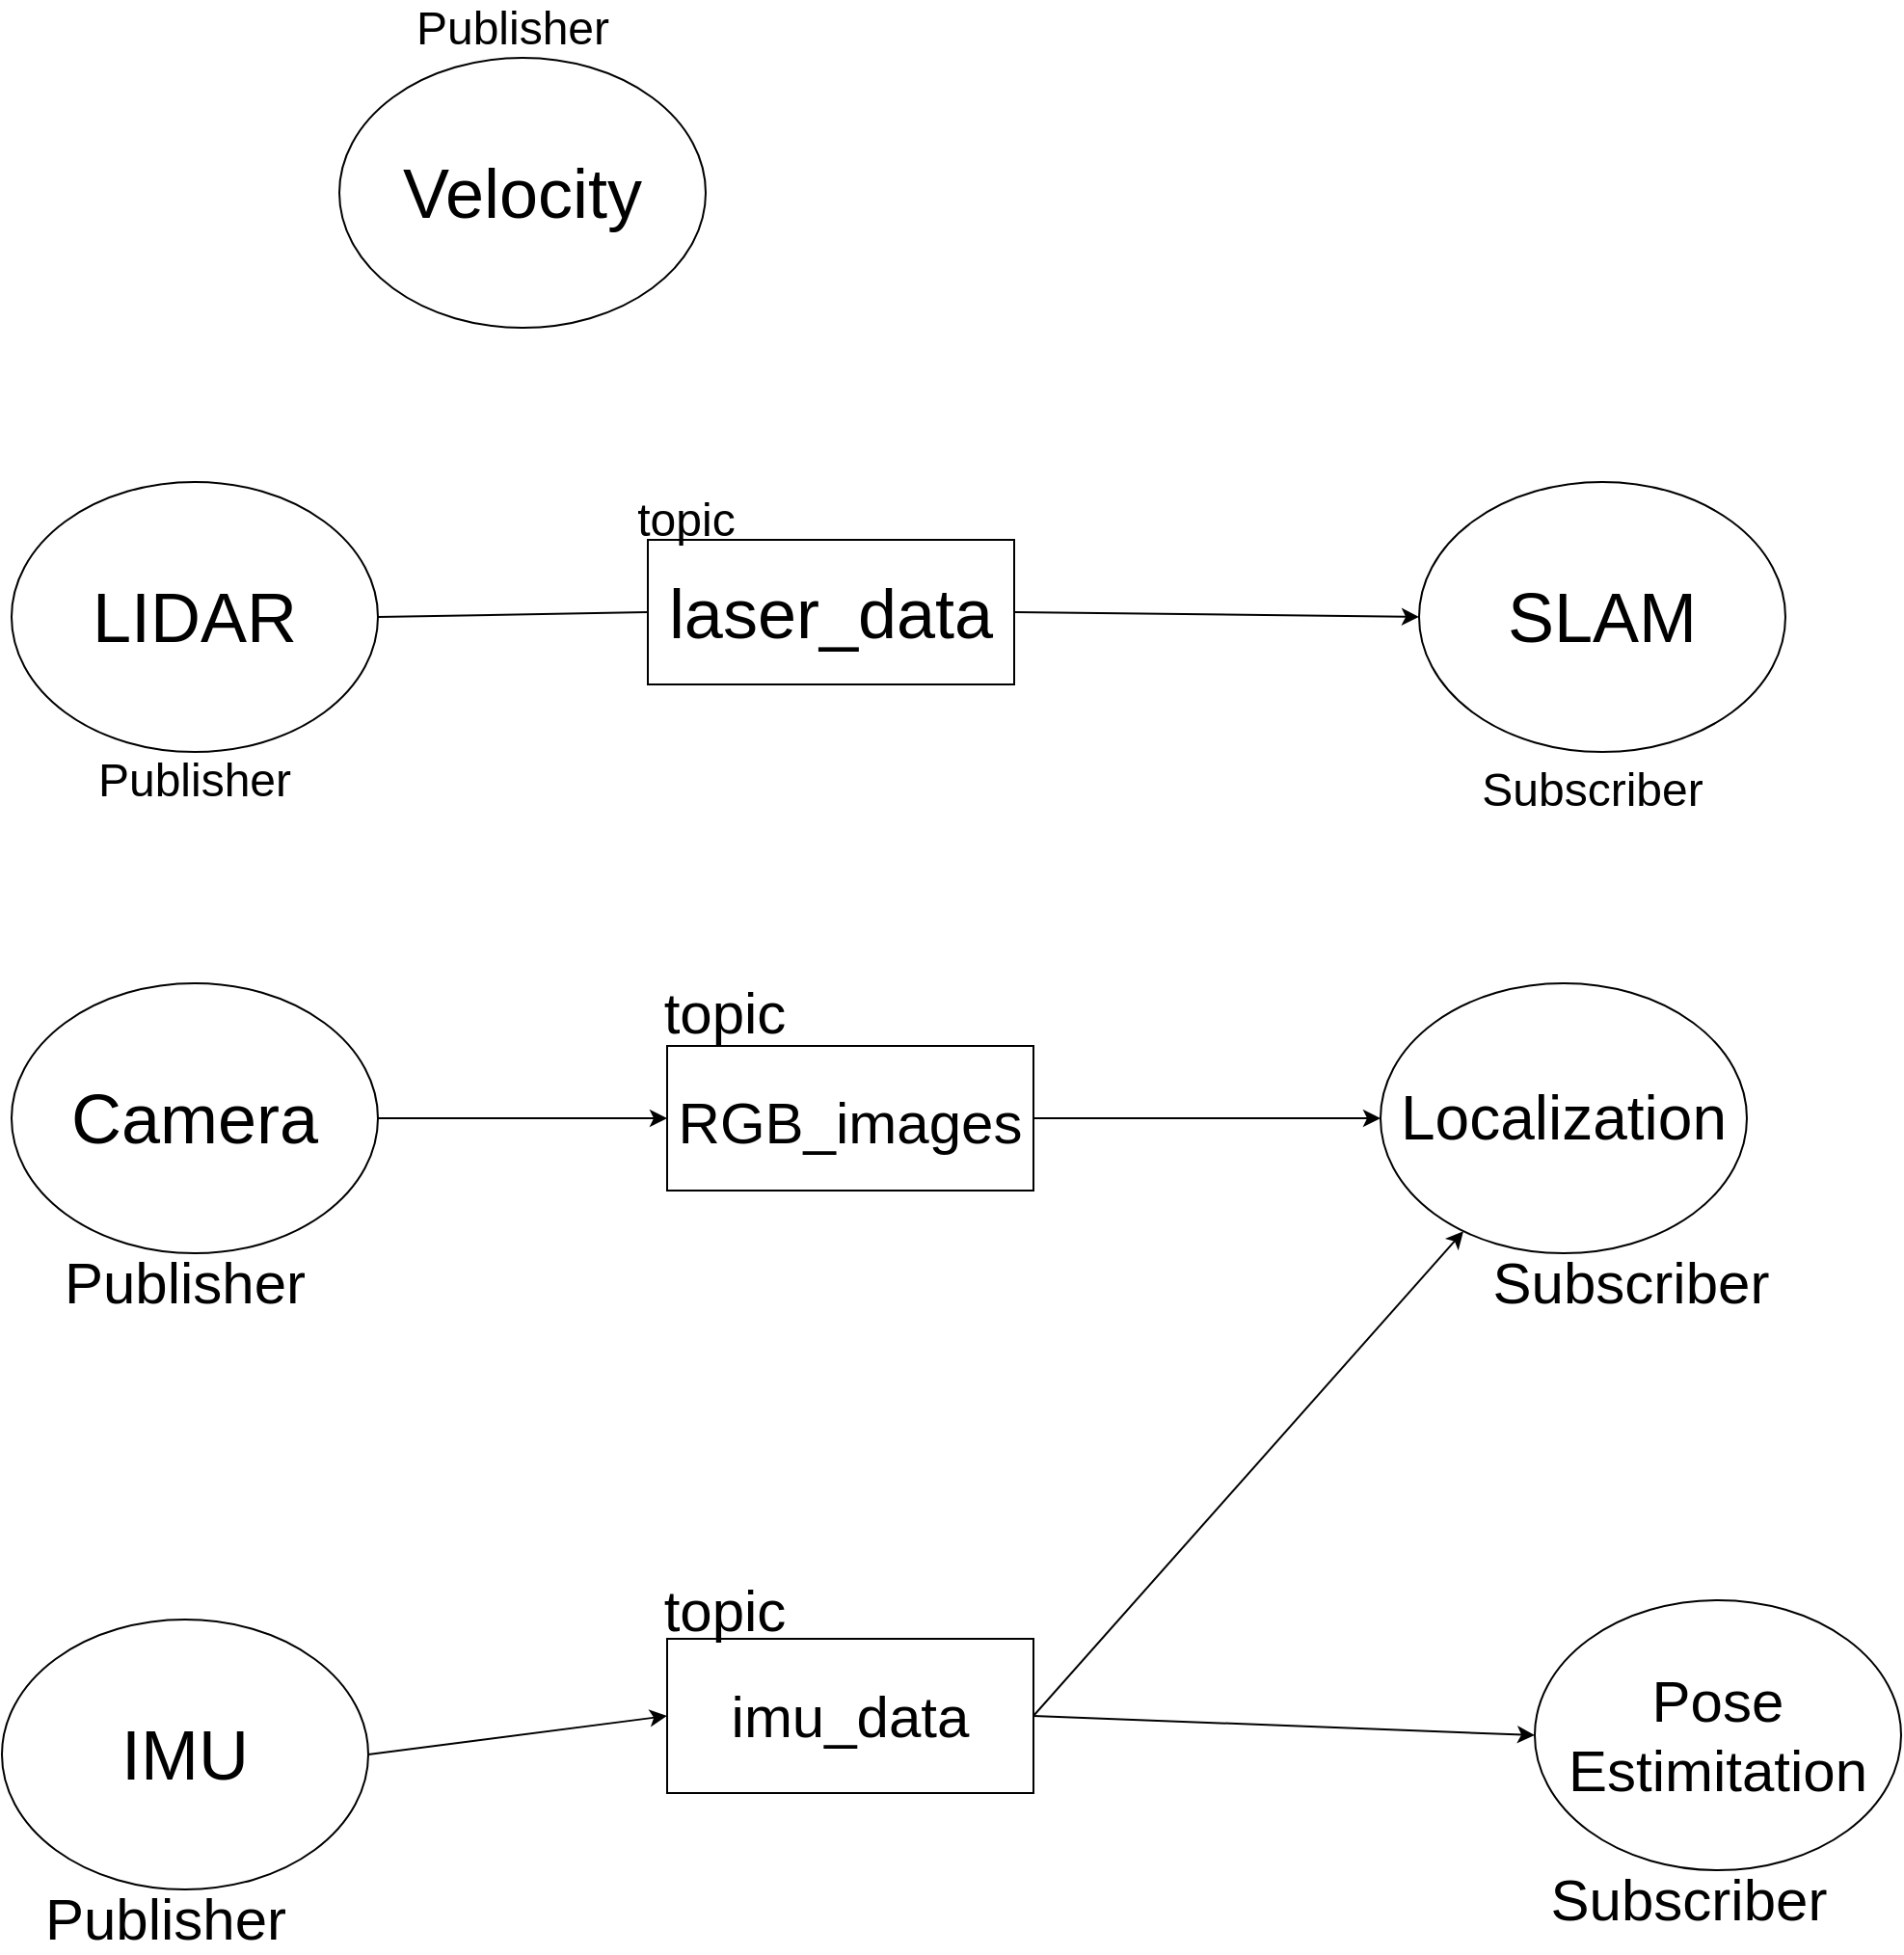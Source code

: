 <mxfile version="17.4.5" type="device"><diagram id="6F6a308fQzXMiI2hF3j-" name="Page-1"><mxGraphModel dx="1887" dy="1038" grid="1" gridSize="10" guides="1" tooltips="1" connect="1" arrows="1" fold="1" page="1" pageScale="1" pageWidth="850" pageHeight="1100" math="0" shadow="0"><root><mxCell id="0"/><mxCell id="1" parent="0"/><mxCell id="8wLyMsj6V-HPXWbesJiJ-4" value="&lt;span style=&quot;font-size: 36px&quot;&gt;LIDAR&lt;/span&gt;" style="ellipse;whiteSpace=wrap;html=1;" vertex="1" parent="1"><mxGeometry x="120" y="390" width="190" height="140" as="geometry"/></mxCell><mxCell id="8wLyMsj6V-HPXWbesJiJ-5" value="&lt;font style=&quot;font-size: 36px&quot;&gt;Velocity&lt;/font&gt;" style="ellipse;whiteSpace=wrap;html=1;" vertex="1" parent="1"><mxGeometry x="290" y="170" width="190" height="140" as="geometry"/></mxCell><mxCell id="8wLyMsj6V-HPXWbesJiJ-6" value="&lt;font style=&quot;font-size: 36px&quot;&gt;SLAM&lt;/font&gt;" style="ellipse;whiteSpace=wrap;html=1;" vertex="1" parent="1"><mxGeometry x="850" y="390" width="190" height="140" as="geometry"/></mxCell><mxCell id="8wLyMsj6V-HPXWbesJiJ-9" value="" style="endArrow=classic;html=1;rounded=0;fontSize=36;exitX=1;exitY=0.5;exitDx=0;exitDy=0;entryX=0;entryY=0.5;entryDx=0;entryDy=0;startArrow=none;" edge="1" parent="1" source="8wLyMsj6V-HPXWbesJiJ-10" target="8wLyMsj6V-HPXWbesJiJ-6"><mxGeometry width="50" height="50" relative="1" as="geometry"><mxPoint x="380" y="410" as="sourcePoint"/><mxPoint x="430" y="360" as="targetPoint"/></mxGeometry></mxCell><mxCell id="8wLyMsj6V-HPXWbesJiJ-10" value="laser_data" style="rounded=0;whiteSpace=wrap;html=1;fontSize=36;" vertex="1" parent="1"><mxGeometry x="450" y="420" width="190" height="75" as="geometry"/></mxCell><mxCell id="8wLyMsj6V-HPXWbesJiJ-11" value="" style="endArrow=none;html=1;rounded=0;fontSize=36;exitX=1;exitY=0.5;exitDx=0;exitDy=0;entryX=0;entryY=0.5;entryDx=0;entryDy=0;" edge="1" parent="1" source="8wLyMsj6V-HPXWbesJiJ-4" target="8wLyMsj6V-HPXWbesJiJ-10"><mxGeometry width="50" height="50" relative="1" as="geometry"><mxPoint x="310" y="460" as="sourcePoint"/><mxPoint x="850.0" y="460" as="targetPoint"/></mxGeometry></mxCell><mxCell id="8wLyMsj6V-HPXWbesJiJ-12" value="&lt;font style=&quot;font-size: 24px&quot;&gt;topic&lt;/font&gt;" style="text;html=1;strokeColor=none;fillColor=none;align=center;verticalAlign=middle;whiteSpace=wrap;rounded=0;fontSize=36;" vertex="1" parent="1"><mxGeometry x="440" y="390" width="60" height="30" as="geometry"/></mxCell><mxCell id="8wLyMsj6V-HPXWbesJiJ-13" value="Publisher" style="text;html=1;strokeColor=none;fillColor=none;align=center;verticalAlign=middle;whiteSpace=wrap;rounded=0;fontSize=24;" vertex="1" parent="1"><mxGeometry x="185" y="530" width="60" height="30" as="geometry"/></mxCell><mxCell id="8wLyMsj6V-HPXWbesJiJ-14" value="Subscriber" style="text;html=1;strokeColor=none;fillColor=none;align=center;verticalAlign=middle;whiteSpace=wrap;rounded=0;fontSize=24;" vertex="1" parent="1"><mxGeometry x="910" y="535" width="60" height="30" as="geometry"/></mxCell><mxCell id="8wLyMsj6V-HPXWbesJiJ-15" value="Publisher" style="text;html=1;strokeColor=none;fillColor=none;align=center;verticalAlign=middle;whiteSpace=wrap;rounded=0;fontSize=24;" vertex="1" parent="1"><mxGeometry x="350" y="140" width="60" height="30" as="geometry"/></mxCell><mxCell id="8wLyMsj6V-HPXWbesJiJ-17" value="&lt;font style=&quot;font-size: 32px&quot;&gt;Localization&lt;/font&gt;" style="ellipse;whiteSpace=wrap;html=1;" vertex="1" parent="1"><mxGeometry x="830" y="650" width="190" height="140" as="geometry"/></mxCell><mxCell id="8wLyMsj6V-HPXWbesJiJ-18" value="&lt;span style=&quot;font-size: 36px&quot;&gt;Camera&lt;/span&gt;" style="ellipse;whiteSpace=wrap;html=1;" vertex="1" parent="1"><mxGeometry x="120" y="650" width="190" height="140" as="geometry"/></mxCell><mxCell id="8wLyMsj6V-HPXWbesJiJ-19" value="&lt;font style=&quot;font-size: 30px&quot;&gt;RGB_images&lt;/font&gt;" style="rounded=0;whiteSpace=wrap;html=1;fontSize=36;" vertex="1" parent="1"><mxGeometry x="460" y="682.5" width="190" height="75" as="geometry"/></mxCell><mxCell id="8wLyMsj6V-HPXWbesJiJ-20" value="" style="endArrow=classic;html=1;rounded=0;fontSize=24;exitX=1;exitY=0.5;exitDx=0;exitDy=0;" edge="1" parent="1" source="8wLyMsj6V-HPXWbesJiJ-18" target="8wLyMsj6V-HPXWbesJiJ-19"><mxGeometry width="50" height="50" relative="1" as="geometry"><mxPoint x="350" y="720" as="sourcePoint"/><mxPoint x="400" y="670" as="targetPoint"/></mxGeometry></mxCell><mxCell id="8wLyMsj6V-HPXWbesJiJ-21" value="" style="endArrow=classic;html=1;rounded=0;fontSize=24;entryX=0;entryY=0.5;entryDx=0;entryDy=0;exitX=1;exitY=0.5;exitDx=0;exitDy=0;" edge="1" parent="1" source="8wLyMsj6V-HPXWbesJiJ-19" target="8wLyMsj6V-HPXWbesJiJ-17"><mxGeometry width="50" height="50" relative="1" as="geometry"><mxPoint x="670" y="720" as="sourcePoint"/><mxPoint x="800" y="719.44" as="targetPoint"/></mxGeometry></mxCell><mxCell id="8wLyMsj6V-HPXWbesJiJ-22" value="Publisher" style="text;html=1;strokeColor=none;fillColor=none;align=center;verticalAlign=middle;whiteSpace=wrap;rounded=0;fontSize=30;" vertex="1" parent="1"><mxGeometry x="180" y="790" width="60" height="30" as="geometry"/></mxCell><mxCell id="8wLyMsj6V-HPXWbesJiJ-23" value="Subscriber" style="text;html=1;strokeColor=none;fillColor=none;align=center;verticalAlign=middle;whiteSpace=wrap;rounded=0;fontSize=30;" vertex="1" parent="1"><mxGeometry x="930" y="790" width="60" height="30" as="geometry"/></mxCell><mxCell id="8wLyMsj6V-HPXWbesJiJ-24" value="topic" style="text;html=1;strokeColor=none;fillColor=none;align=center;verticalAlign=middle;whiteSpace=wrap;rounded=0;fontSize=30;" vertex="1" parent="1"><mxGeometry x="460" y="650" width="60" height="30" as="geometry"/></mxCell><mxCell id="8wLyMsj6V-HPXWbesJiJ-25" value="&lt;font style=&quot;font-size: 30px&quot;&gt;Pose Estimitation&lt;/font&gt;" style="ellipse;whiteSpace=wrap;html=1;" vertex="1" parent="1"><mxGeometry x="910" y="970" width="190" height="140" as="geometry"/></mxCell><mxCell id="8wLyMsj6V-HPXWbesJiJ-26" value="&lt;span style=&quot;font-size: 36px&quot;&gt;IMU&lt;br&gt;&lt;/span&gt;" style="ellipse;whiteSpace=wrap;html=1;" vertex="1" parent="1"><mxGeometry x="115" y="980" width="190" height="140" as="geometry"/></mxCell><mxCell id="8wLyMsj6V-HPXWbesJiJ-30" value="" style="endArrow=classic;html=1;rounded=0;fontSize=30;entryX=0;entryY=0.5;entryDx=0;entryDy=0;exitX=1;exitY=0.5;exitDx=0;exitDy=0;" edge="1" parent="1" source="8wLyMsj6V-HPXWbesJiJ-31" target="8wLyMsj6V-HPXWbesJiJ-25"><mxGeometry width="50" height="50" relative="1" as="geometry"><mxPoint x="650" y="1020" as="sourcePoint"/><mxPoint x="620" y="900" as="targetPoint"/></mxGeometry></mxCell><mxCell id="8wLyMsj6V-HPXWbesJiJ-31" value="imu_data" style="rounded=0;whiteSpace=wrap;html=1;fontSize=30;" vertex="1" parent="1"><mxGeometry x="460" y="990" width="190" height="80" as="geometry"/></mxCell><mxCell id="8wLyMsj6V-HPXWbesJiJ-32" value="" style="endArrow=classic;html=1;rounded=0;fontSize=30;exitX=1;exitY=0.5;exitDx=0;exitDy=0;" edge="1" parent="1" source="8wLyMsj6V-HPXWbesJiJ-31" target="8wLyMsj6V-HPXWbesJiJ-17"><mxGeometry width="50" height="50" relative="1" as="geometry"><mxPoint x="610" y="920" as="sourcePoint"/><mxPoint x="660" y="870" as="targetPoint"/></mxGeometry></mxCell><mxCell id="8wLyMsj6V-HPXWbesJiJ-33" value="" style="endArrow=classic;html=1;rounded=0;fontSize=30;exitX=1;exitY=0.5;exitDx=0;exitDy=0;entryX=0;entryY=0.5;entryDx=0;entryDy=0;" edge="1" parent="1" source="8wLyMsj6V-HPXWbesJiJ-26" target="8wLyMsj6V-HPXWbesJiJ-31"><mxGeometry width="50" height="50" relative="1" as="geometry"><mxPoint x="330" y="1080" as="sourcePoint"/><mxPoint x="380" y="1030" as="targetPoint"/></mxGeometry></mxCell><mxCell id="8wLyMsj6V-HPXWbesJiJ-34" value="Subscriber" style="text;html=1;strokeColor=none;fillColor=none;align=center;verticalAlign=middle;whiteSpace=wrap;rounded=0;fontSize=30;" vertex="1" parent="1"><mxGeometry x="960" y="1110" width="60" height="30" as="geometry"/></mxCell><mxCell id="8wLyMsj6V-HPXWbesJiJ-35" value="Publisher" style="text;html=1;strokeColor=none;fillColor=none;align=center;verticalAlign=middle;whiteSpace=wrap;rounded=0;fontSize=30;" vertex="1" parent="1"><mxGeometry x="170" y="1120" width="60" height="30" as="geometry"/></mxCell><mxCell id="8wLyMsj6V-HPXWbesJiJ-36" value="topic" style="text;html=1;strokeColor=none;fillColor=none;align=center;verticalAlign=middle;whiteSpace=wrap;rounded=0;fontSize=30;" vertex="1" parent="1"><mxGeometry x="460" y="960" width="60" height="30" as="geometry"/></mxCell></root></mxGraphModel></diagram></mxfile>